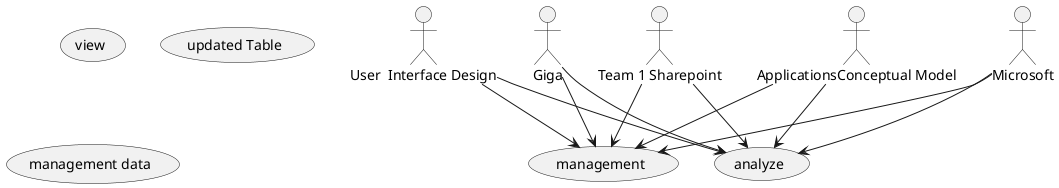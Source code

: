 @startuml
actor "User  Interface Design"
actor "Giga"
actor "Team 1 Sharepoint"
actor "Microsoft"
actor "ApplicationsConceptual Model"
usecase "management"
usecase "analyze"
usecase "view"
usecase "updated Table"
usecase "management data"
"User  Interface Design" --> "management"
"User  Interface Design" --> "analyze"
"Giga" --> "management"
"Giga" --> "analyze"
"Team 1 Sharepoint" --> "management"
"Team 1 Sharepoint" --> "analyze"
"Microsoft" --> "management"
"Microsoft" --> "analyze"
"ApplicationsConceptual Model" --> "management"
"ApplicationsConceptual Model" --> "analyze"
@enduml